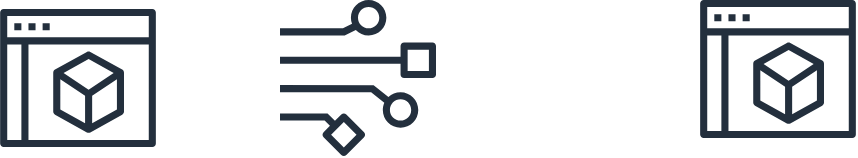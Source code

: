 <mxfile version="23.1.6" type="github" pages="2">
  <diagram id="C5RBs43oDa-KdzZeNtuy" name="Page-1">
    <mxGraphModel dx="1386" dy="793" grid="1" gridSize="10" guides="1" tooltips="1" connect="1" arrows="1" fold="1" page="1" pageScale="1" pageWidth="827" pageHeight="1169" math="0" shadow="0">
      <root>
        <mxCell id="WIyWlLk6GJQsqaUBKTNV-0" />
        <mxCell id="WIyWlLk6GJQsqaUBKTNV-1" parent="WIyWlLk6GJQsqaUBKTNV-0" />
        <mxCell id="iY90UyF5ibrpj-DzP3tq-1" value="" style="sketch=0;outlineConnect=0;fontColor=#232F3E;gradientColor=none;fillColor=#232F3D;strokeColor=none;dashed=0;verticalLabelPosition=bottom;verticalAlign=top;align=center;html=1;fontSize=12;fontStyle=0;aspect=fixed;pointerEvents=1;shape=mxgraph.aws4.management_console2;" vertex="1" parent="WIyWlLk6GJQsqaUBKTNV-1">
          <mxGeometry x="130" y="114.5" width="78" height="69" as="geometry" />
        </mxCell>
        <mxCell id="iY90UyF5ibrpj-DzP3tq-2" value="" style="sketch=0;outlineConnect=0;fontColor=#232F3E;gradientColor=none;fillColor=#232F3D;strokeColor=none;dashed=0;verticalLabelPosition=bottom;verticalAlign=top;align=center;html=1;fontSize=12;fontStyle=0;aspect=fixed;pointerEvents=1;shape=mxgraph.aws4.management_console2;" vertex="1" parent="WIyWlLk6GJQsqaUBKTNV-1">
          <mxGeometry x="480" y="110" width="78" height="69" as="geometry" />
        </mxCell>
        <mxCell id="iY90UyF5ibrpj-DzP3tq-3" value="" style="sketch=0;outlineConnect=0;fontColor=#232F3E;gradientColor=none;fillColor=#232F3D;strokeColor=none;dashed=0;verticalLabelPosition=bottom;verticalAlign=top;align=center;html=1;fontSize=12;fontStyle=0;aspect=fixed;pointerEvents=1;shape=mxgraph.aws4.data_stream;" vertex="1" parent="WIyWlLk6GJQsqaUBKTNV-1">
          <mxGeometry x="270" y="110" width="78" height="78" as="geometry" />
        </mxCell>
      </root>
    </mxGraphModel>
  </diagram>
  <diagram id="02kMGgx_QokTcUVFVNKV" name="第 2 页">
    <mxGraphModel dx="1386" dy="793" grid="1" gridSize="10" guides="1" tooltips="1" connect="1" arrows="1" fold="1" page="1" pageScale="1" pageWidth="827" pageHeight="1169" math="0" shadow="0">
      <root>
        <mxCell id="0" />
        <mxCell id="1" parent="0" />
        <mxCell id="GQUCbDCrwnHX13NHmzmy-1" value="r" style="rhombus;whiteSpace=wrap;html=1;" vertex="1" parent="1">
          <mxGeometry x="370" y="370" width="80" height="80" as="geometry" />
        </mxCell>
      </root>
    </mxGraphModel>
  </diagram>
</mxfile>
